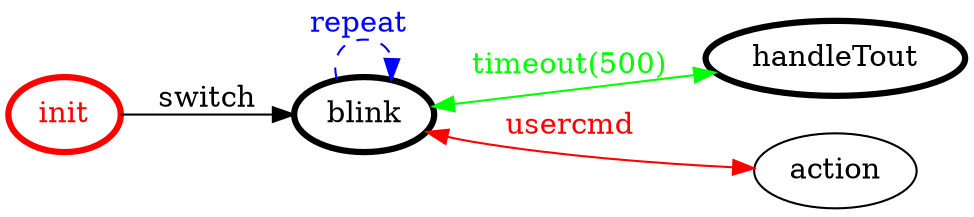 /*
*
* A GraphViz DOT FSM description 
* Please use a GraphViz visualizer (like http://www.webgraphviz.com)
*  
*/

digraph finite_state_machine {
	rankdir=LR
	size="8,5"
	
	init [ color = red ][ fontcolor = red ][ penwidth = 3 ]
	handleTout [ color = black ][ fontcolor = black ][ penwidth = 3 ]
	blink [ color = black ][ fontcolor = black ][ penwidth = 3 ]
	
	blink -> handleTout [ label = "timeout(500)" ][ color = green ][ fontcolor = green ][ dir = both ]
	blink -> action [ label = "usercmd" ][ color = red ][ fontcolor = red ][ dir = both ]
	blink -> blink [ label = "repeat "][ style = dashed ][ color = blue ][ fontcolor = blue ]
	init -> blink [ label = "switch" ][ color = black ][ fontcolor = black ]
}
